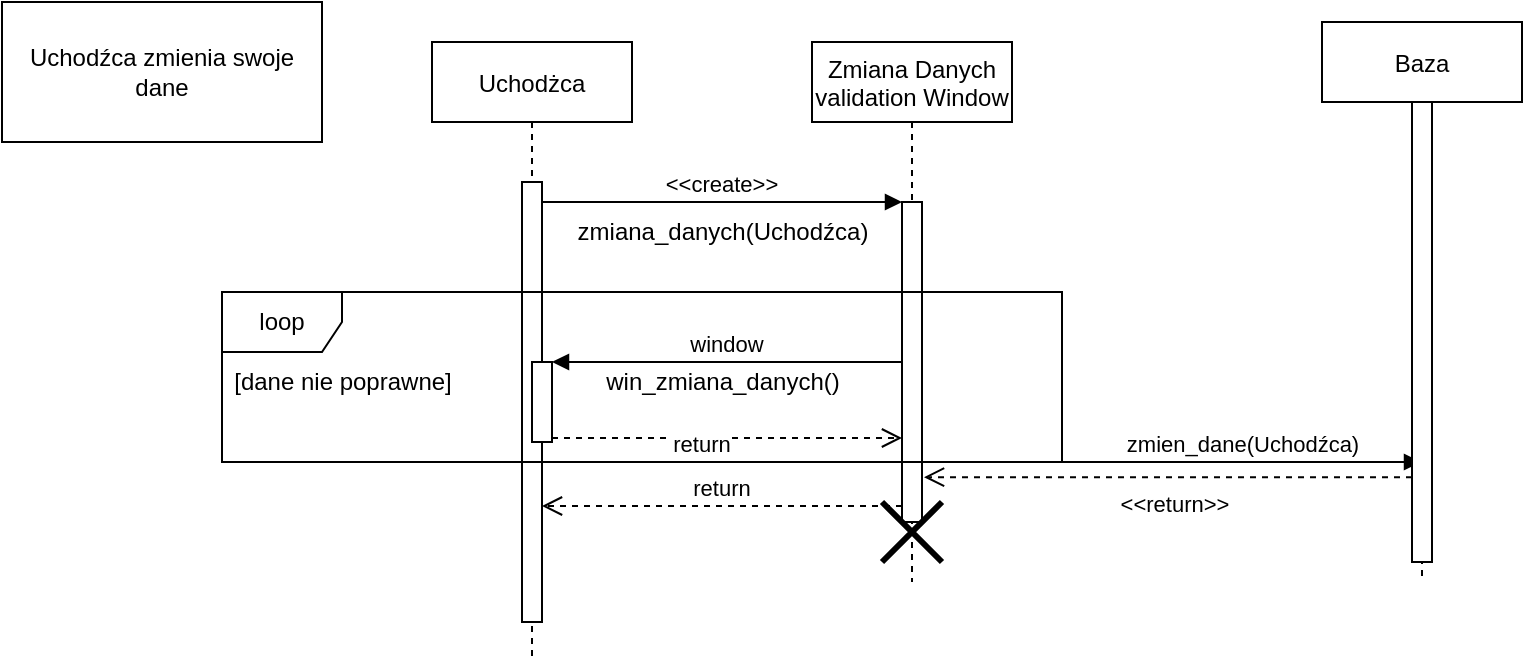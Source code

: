 <mxfile version="18.2.0" type="github">
  <diagram id="kgpKYQtTHZ0yAKxKKP6v" name="Page-1">
    <mxGraphModel dx="1855" dy="595" grid="1" gridSize="10" guides="1" tooltips="1" connect="1" arrows="1" fold="1" page="1" pageScale="1" pageWidth="850" pageHeight="1100" math="0" shadow="0">
      <root>
        <mxCell id="0" />
        <mxCell id="1" parent="0" />
        <mxCell id="3nuBFxr9cyL0pnOWT2aG-1" value="Uchodżca" style="shape=umlLifeline;perimeter=lifelinePerimeter;container=1;collapsible=0;recursiveResize=0;rounded=0;shadow=0;strokeWidth=1;" parent="1" vertex="1">
          <mxGeometry x="145" y="30" width="100" height="310" as="geometry" />
        </mxCell>
        <mxCell id="3nuBFxr9cyL0pnOWT2aG-2" value="" style="points=[];perimeter=orthogonalPerimeter;rounded=0;shadow=0;strokeWidth=1;" parent="3nuBFxr9cyL0pnOWT2aG-1" vertex="1">
          <mxGeometry x="45" y="70" width="10" height="220" as="geometry" />
        </mxCell>
        <mxCell id="3nuBFxr9cyL0pnOWT2aG-4" value="" style="points=[];perimeter=orthogonalPerimeter;rounded=0;shadow=0;strokeWidth=1;" parent="3nuBFxr9cyL0pnOWT2aG-1" vertex="1">
          <mxGeometry x="50" y="160" width="10" height="40" as="geometry" />
        </mxCell>
        <mxCell id="3nuBFxr9cyL0pnOWT2aG-5" value="Zmiana Danych&#xa;validation Window" style="shape=umlLifeline;perimeter=lifelinePerimeter;container=1;collapsible=0;recursiveResize=0;rounded=0;shadow=0;strokeWidth=1;" parent="1" vertex="1">
          <mxGeometry x="335" y="30" width="100" height="270" as="geometry" />
        </mxCell>
        <mxCell id="3nuBFxr9cyL0pnOWT2aG-6" value="" style="points=[];perimeter=orthogonalPerimeter;rounded=0;shadow=0;strokeWidth=1;" parent="3nuBFxr9cyL0pnOWT2aG-5" vertex="1">
          <mxGeometry x="45" y="80" width="10" height="160" as="geometry" />
        </mxCell>
        <mxCell id="QgPjM4lF8auYdssTfLHn-16" value="" style="shape=umlDestroy;whiteSpace=wrap;html=1;strokeWidth=3;" vertex="1" parent="3nuBFxr9cyL0pnOWT2aG-5">
          <mxGeometry x="35" y="230" width="30" height="30" as="geometry" />
        </mxCell>
        <mxCell id="QgPjM4lF8auYdssTfLHn-79" value="zmien_dane(Uchodźca)" style="html=1;verticalAlign=bottom;endArrow=block;rounded=0;" edge="1" parent="3nuBFxr9cyL0pnOWT2aG-5" target="QgPjM4lF8auYdssTfLHn-76">
          <mxGeometry x="0.283" width="80" relative="1" as="geometry">
            <mxPoint x="55" y="210" as="sourcePoint" />
            <mxPoint x="135" y="210" as="targetPoint" />
            <mxPoint as="offset" />
          </mxGeometry>
        </mxCell>
        <mxCell id="3nuBFxr9cyL0pnOWT2aG-7" value="return" style="verticalAlign=bottom;endArrow=open;dashed=1;endSize=8;exitX=0;exitY=0.95;shadow=0;strokeWidth=1;" parent="1" source="3nuBFxr9cyL0pnOWT2aG-6" target="3nuBFxr9cyL0pnOWT2aG-2" edge="1">
          <mxGeometry relative="1" as="geometry">
            <mxPoint x="310" y="330" as="targetPoint" />
          </mxGeometry>
        </mxCell>
        <mxCell id="3nuBFxr9cyL0pnOWT2aG-8" value="&lt;&lt;create&gt;&gt;" style="verticalAlign=bottom;endArrow=block;entryX=0;entryY=0;shadow=0;strokeWidth=1;" parent="1" source="3nuBFxr9cyL0pnOWT2aG-2" target="3nuBFxr9cyL0pnOWT2aG-6" edge="1">
          <mxGeometry relative="1" as="geometry">
            <mxPoint x="310" y="110" as="sourcePoint" />
          </mxGeometry>
        </mxCell>
        <mxCell id="3nuBFxr9cyL0pnOWT2aG-9" value="window" style="verticalAlign=bottom;endArrow=block;shadow=0;strokeWidth=1;" parent="1" source="3nuBFxr9cyL0pnOWT2aG-6" target="3nuBFxr9cyL0pnOWT2aG-4" edge="1">
          <mxGeometry relative="1" as="geometry">
            <mxPoint x="275" y="150" as="sourcePoint" />
            <mxPoint x="200" y="170" as="targetPoint" />
            <Array as="points">
              <mxPoint x="275" y="190" />
            </Array>
          </mxGeometry>
        </mxCell>
        <mxCell id="3nuBFxr9cyL0pnOWT2aG-10" value="return" style="verticalAlign=bottom;endArrow=open;dashed=1;endSize=8;exitX=1;exitY=0.95;shadow=0;strokeWidth=1;" parent="1" source="3nuBFxr9cyL0pnOWT2aG-4" target="3nuBFxr9cyL0pnOWT2aG-6" edge="1">
          <mxGeometry x="-0.143" y="-12" relative="1" as="geometry">
            <mxPoint x="275" y="207" as="targetPoint" />
            <Array as="points">
              <mxPoint x="250" y="228" />
            </Array>
            <mxPoint as="offset" />
          </mxGeometry>
        </mxCell>
        <mxCell id="QgPjM4lF8auYdssTfLHn-28" value="zmiana_danych(Uchodźca)" style="text;html=1;align=center;verticalAlign=middle;resizable=0;points=[];autosize=1;strokeColor=none;fillColor=none;" vertex="1" parent="1">
          <mxGeometry x="210" y="115" width="160" height="20" as="geometry" />
        </mxCell>
        <mxCell id="QgPjM4lF8auYdssTfLHn-29" value="win_zmiana_danych()" style="text;html=1;align=center;verticalAlign=middle;resizable=0;points=[];autosize=1;strokeColor=none;fillColor=none;" vertex="1" parent="1">
          <mxGeometry x="225" y="190" width="130" height="20" as="geometry" />
        </mxCell>
        <mxCell id="QgPjM4lF8auYdssTfLHn-76" value="Baza" style="shape=umlLifeline;perimeter=lifelinePerimeter;container=1;collapsible=0;recursiveResize=0;rounded=0;shadow=0;strokeWidth=1;" vertex="1" parent="1">
          <mxGeometry x="590" y="20" width="100" height="280" as="geometry" />
        </mxCell>
        <mxCell id="QgPjM4lF8auYdssTfLHn-77" value="" style="points=[];perimeter=orthogonalPerimeter;rounded=0;shadow=0;strokeWidth=1;" vertex="1" parent="QgPjM4lF8auYdssTfLHn-76">
          <mxGeometry x="45" y="40" width="10" height="230" as="geometry" />
        </mxCell>
        <mxCell id="QgPjM4lF8auYdssTfLHn-80" value="&amp;lt;&amp;lt;return&amp;gt;&amp;gt;" style="html=1;verticalAlign=bottom;endArrow=open;dashed=1;endSize=8;rounded=0;entryX=1.1;entryY=0.86;entryDx=0;entryDy=0;entryPerimeter=0;" edge="1" parent="1" source="QgPjM4lF8auYdssTfLHn-77" target="3nuBFxr9cyL0pnOWT2aG-6">
          <mxGeometry x="-0.021" y="22" relative="1" as="geometry">
            <mxPoint x="770" y="250" as="sourcePoint" />
            <mxPoint x="690" y="250" as="targetPoint" />
            <mxPoint as="offset" />
          </mxGeometry>
        </mxCell>
        <mxCell id="QgPjM4lF8auYdssTfLHn-81" value="loop" style="shape=umlFrame;whiteSpace=wrap;html=1;" vertex="1" parent="1">
          <mxGeometry x="40" y="155" width="420" height="85" as="geometry" />
        </mxCell>
        <mxCell id="QgPjM4lF8auYdssTfLHn-82" value="[dane nie poprawne]" style="text;html=1;align=center;verticalAlign=middle;resizable=0;points=[];autosize=1;strokeColor=none;fillColor=none;" vertex="1" parent="1">
          <mxGeometry x="40" y="190" width="120" height="20" as="geometry" />
        </mxCell>
        <mxCell id="QgPjM4lF8auYdssTfLHn-83" value="Uchodźca zmienia swoje dane" style="whiteSpace=wrap;html=1;" vertex="1" parent="1">
          <mxGeometry x="-70" y="10" width="160" height="70" as="geometry" />
        </mxCell>
      </root>
    </mxGraphModel>
  </diagram>
</mxfile>

